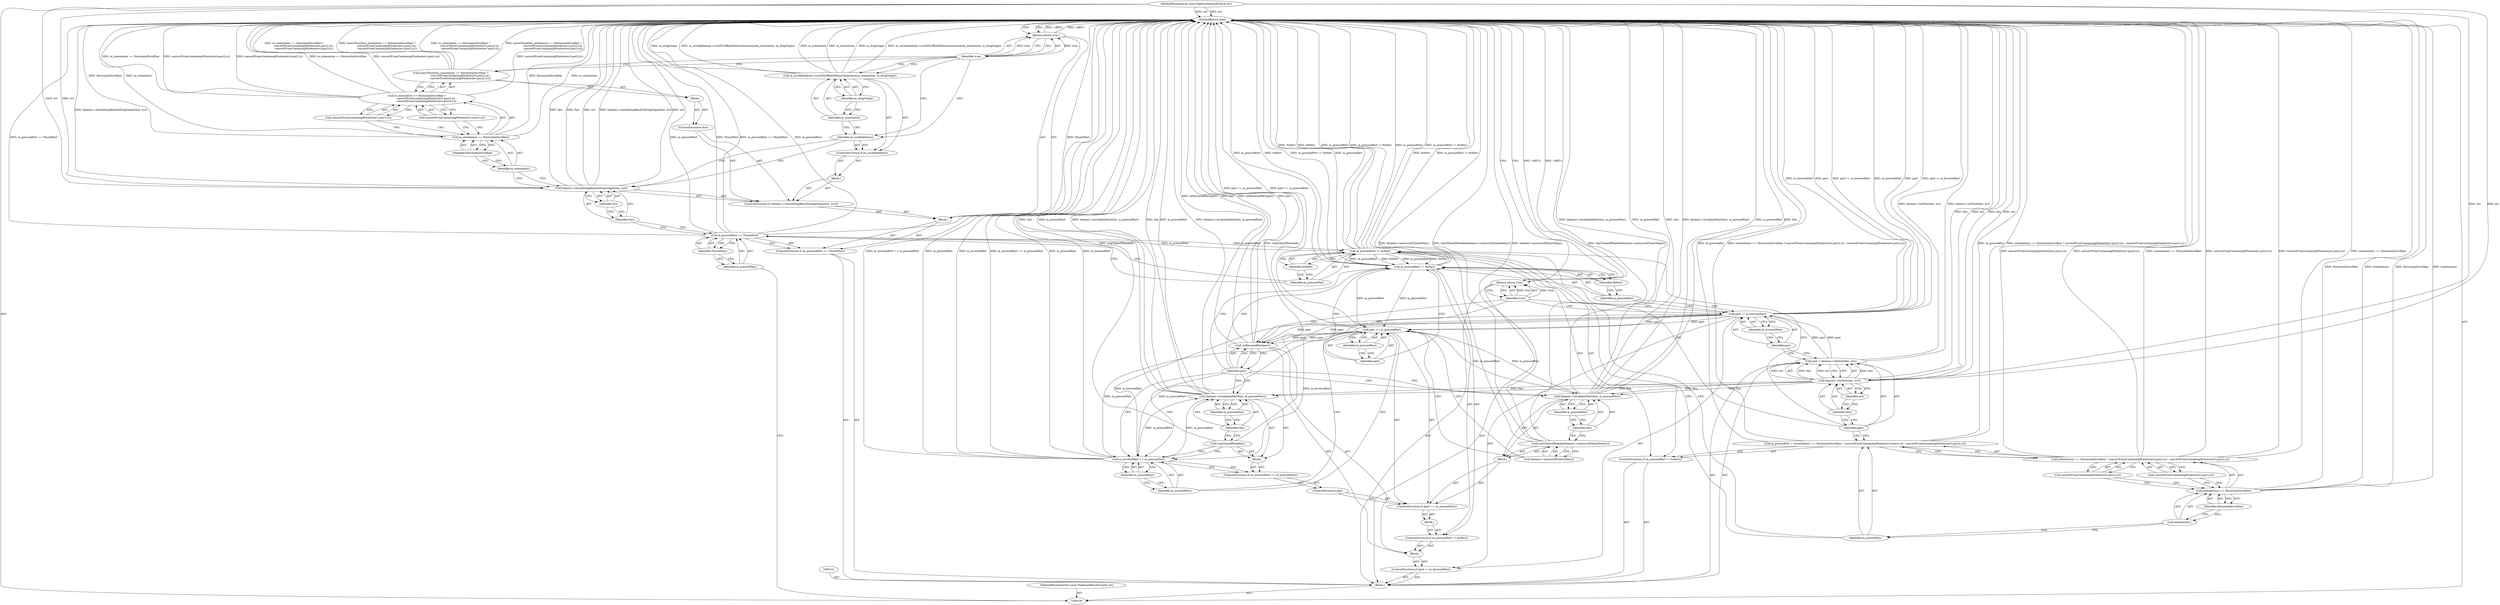 digraph "0_Chrome_294474c162b13937a6474955c6594b3657379c1e_0" {
"1000181" [label="(MethodReturn,bool)"];
"1000101" [label="(MethodParameterIn,const PlatformMouseEvent& evt)"];
"1000256" [label="(MethodParameterOut,const PlatformMouseEvent& evt)"];
"1000126" [label="(Call,convertFromContainingWindow(evt.pos()).y())"];
"1000128" [label="(Identifier,true)"];
"1000127" [label="(Return,return true;)"];
"1000132" [label="(Identifier,NoPart)"];
"1000129" [label="(ControlStructure,if (m_pressedPart != NoPart))"];
"1000130" [label="(Call,m_pressedPart != NoPart)"];
"1000131" [label="(Identifier,m_pressedPart)"];
"1000140" [label="(Call,convertFromContainingWindow(evt.pos()).y())"];
"1000135" [label="(Call,orientation() == HorizontalScrollbar ? convertFromContainingWindow(evt.pos()).x() : convertFromContainingWindow(evt.pos()).y())"];
"1000136" [label="(Call,orientation() == HorizontalScrollbar)"];
"1000137" [label="(Call,orientation())"];
"1000138" [label="(Identifier,HorizontalScrollbar)"];
"1000139" [label="(Call,convertFromContainingWindow(evt.pos()).x())"];
"1000133" [label="(Call,m_pressedPos = (orientation() == HorizontalScrollbar ? convertFromContainingWindow(evt.pos()).x() : convertFromContainingWindow(evt.pos()).y()))"];
"1000134" [label="(Identifier,m_pressedPos)"];
"1000142" [label="(Call,part = theme()->hitTest(this, evt))"];
"1000143" [label="(Identifier,part)"];
"1000144" [label="(Call,theme()->hitTest(this, evt))"];
"1000145" [label="(Identifier,this)"];
"1000146" [label="(Identifier,evt)"];
"1000150" [label="(Identifier,m_hoveredPart)"];
"1000151" [label="(Block,)"];
"1000147" [label="(ControlStructure,if (part != m_hoveredPart))"];
"1000148" [label="(Call,part != m_hoveredPart)"];
"1000149" [label="(Identifier,part)"];
"1000102" [label="(Block,)"];
"1000153" [label="(Call,m_pressedPart != NoPart)"];
"1000154" [label="(Identifier,m_pressedPart)"];
"1000155" [label="(Identifier,NoPart)"];
"1000156" [label="(Block,)"];
"1000152" [label="(ControlStructure,if (m_pressedPart != NoPart))"];
"1000157" [label="(ControlStructure,if (part == m_pressedPart))"];
"1000158" [label="(Call,part == m_pressedPart)"];
"1000159" [label="(Identifier,part)"];
"1000160" [label="(Identifier,m_pressedPart)"];
"1000161" [label="(Block,)"];
"1000162" [label="(Call,startTimerIfNeeded(theme()->autoscrollTimerDelay()))"];
"1000163" [label="(Call,theme()->autoscrollTimerDelay())"];
"1000164" [label="(Call,theme()->invalidatePart(this, m_pressedPart))"];
"1000165" [label="(Identifier,this)"];
"1000166" [label="(Identifier,m_pressedPart)"];
"1000167" [label="(ControlStructure,else)"];
"1000168" [label="(ControlStructure,if (m_hoveredPart == m_pressedPart))"];
"1000169" [label="(Call,m_hoveredPart == m_pressedPart)"];
"1000170" [label="(Identifier,m_hoveredPart)"];
"1000171" [label="(Identifier,m_pressedPart)"];
"1000172" [label="(Block,)"];
"1000173" [label="(Call,stopTimerIfNeeded())"];
"1000174" [label="(Call,theme()->invalidatePart(this, m_pressedPart))"];
"1000175" [label="(Identifier,this)"];
"1000176" [label="(Identifier,m_pressedPart)"];
"1000106" [label="(Identifier,ThumbPart)"];
"1000107" [label="(Block,)"];
"1000103" [label="(ControlStructure,if (m_pressedPart == ThumbPart))"];
"1000104" [label="(Call,m_pressedPart == ThumbPart)"];
"1000105" [label="(Identifier,m_pressedPart)"];
"1000178" [label="(Identifier,part)"];
"1000177" [label="(Call,setHoveredPart(part))"];
"1000180" [label="(Identifier,true)"];
"1000179" [label="(Return,return true;)"];
"1000109" [label="(Call,theme()->shouldSnapBackToDragOrigin(this, evt))"];
"1000110" [label="(Identifier,this)"];
"1000111" [label="(Identifier,evt)"];
"1000112" [label="(Block,)"];
"1000108" [label="(ControlStructure,if (theme()->shouldSnapBackToDragOrigin(this, evt)))"];
"1000113" [label="(ControlStructure,if (m_scrollableArea))"];
"1000114" [label="(Identifier,m_scrollableArea)"];
"1000115" [label="(Call,m_scrollableArea->scrollToOffsetWithoutAnimation(m_orientation, m_dragOrigin))"];
"1000116" [label="(Identifier,m_orientation)"];
"1000117" [label="(Identifier,m_dragOrigin)"];
"1000118" [label="(ControlStructure,else)"];
"1000119" [label="(Block,)"];
"1000120" [label="(Call,moveThumb(m_orientation == HorizontalScrollbar ? \n                       convertFromContainingWindow(evt.pos()).x() :\n                       convertFromContainingWindow(evt.pos()).y()))"];
"1000121" [label="(Call,m_orientation == HorizontalScrollbar ? \n                       convertFromContainingWindow(evt.pos()).x() :\n                       convertFromContainingWindow(evt.pos()).y())"];
"1000122" [label="(Call,m_orientation == HorizontalScrollbar)"];
"1000123" [label="(Identifier,m_orientation)"];
"1000124" [label="(Identifier,HorizontalScrollbar)"];
"1000125" [label="(Call,convertFromContainingWindow(evt.pos()).x())"];
"1000181" -> "1000100"  [label="AST: "];
"1000181" -> "1000127"  [label="CFG: "];
"1000181" -> "1000179"  [label="CFG: "];
"1000127" -> "1000181"  [label="DDG: <RET>"];
"1000121" -> "1000181"  [label="DDG: convertFromContainingWindow(evt.pos()).x()"];
"1000121" -> "1000181"  [label="DDG: convertFromContainingWindow(evt.pos()).y()"];
"1000121" -> "1000181"  [label="DDG: m_orientation == HorizontalScrollbar"];
"1000169" -> "1000181"  [label="DDG: m_hoveredPart == m_pressedPart"];
"1000169" -> "1000181"  [label="DDG: m_pressedPart"];
"1000169" -> "1000181"  [label="DDG: m_hoveredPart"];
"1000104" -> "1000181"  [label="DDG: m_pressedPart == ThumbPart"];
"1000104" -> "1000181"  [label="DDG: m_pressedPart"];
"1000104" -> "1000181"  [label="DDG: ThumbPart"];
"1000153" -> "1000181"  [label="DDG: m_pressedPart != NoPart"];
"1000153" -> "1000181"  [label="DDG: m_pressedPart"];
"1000153" -> "1000181"  [label="DDG: NoPart"];
"1000136" -> "1000181"  [label="DDG: HorizontalScrollbar"];
"1000136" -> "1000181"  [label="DDG: orientation()"];
"1000177" -> "1000181"  [label="DDG: part"];
"1000177" -> "1000181"  [label="DDG: setHoveredPart(part)"];
"1000115" -> "1000181"  [label="DDG: m_dragOrigin"];
"1000115" -> "1000181"  [label="DDG: m_scrollableArea->scrollToOffsetWithoutAnimation(m_orientation, m_dragOrigin)"];
"1000115" -> "1000181"  [label="DDG: m_orientation"];
"1000130" -> "1000181"  [label="DDG: m_pressedPart != NoPart"];
"1000130" -> "1000181"  [label="DDG: NoPart"];
"1000130" -> "1000181"  [label="DDG: m_pressedPart"];
"1000164" -> "1000181"  [label="DDG: theme()->invalidatePart(this, m_pressedPart)"];
"1000164" -> "1000181"  [label="DDG: m_pressedPart"];
"1000164" -> "1000181"  [label="DDG: this"];
"1000122" -> "1000181"  [label="DDG: m_orientation"];
"1000122" -> "1000181"  [label="DDG: HorizontalScrollbar"];
"1000135" -> "1000181"  [label="DDG: convertFromContainingWindow(evt.pos()).x()"];
"1000135" -> "1000181"  [label="DDG: convertFromContainingWindow(evt.pos()).y()"];
"1000135" -> "1000181"  [label="DDG: orientation() == HorizontalScrollbar"];
"1000158" -> "1000181"  [label="DDG: part == m_pressedPart"];
"1000142" -> "1000181"  [label="DDG: theme()->hitTest(this, evt)"];
"1000133" -> "1000181"  [label="DDG: m_pressedPos"];
"1000133" -> "1000181"  [label="DDG: orientation() == HorizontalScrollbar ? convertFromContainingWindow(evt.pos()).x() : convertFromContainingWindow(evt.pos()).y()"];
"1000120" -> "1000181"  [label="DDG: m_orientation == HorizontalScrollbar ? \n                       convertFromContainingWindow(evt.pos()).x() :\n                       convertFromContainingWindow(evt.pos()).y()"];
"1000120" -> "1000181"  [label="DDG: moveThumb(m_orientation == HorizontalScrollbar ? \n                       convertFromContainingWindow(evt.pos()).x() :\n                       convertFromContainingWindow(evt.pos()).y())"];
"1000148" -> "1000181"  [label="DDG: part"];
"1000148" -> "1000181"  [label="DDG: part != m_hoveredPart"];
"1000148" -> "1000181"  [label="DDG: m_hoveredPart"];
"1000174" -> "1000181"  [label="DDG: m_pressedPart"];
"1000174" -> "1000181"  [label="DDG: theme()->invalidatePart(this, m_pressedPart)"];
"1000174" -> "1000181"  [label="DDG: this"];
"1000101" -> "1000181"  [label="DDG: evt"];
"1000109" -> "1000181"  [label="DDG: this"];
"1000109" -> "1000181"  [label="DDG: evt"];
"1000109" -> "1000181"  [label="DDG: theme()->shouldSnapBackToDragOrigin(this, evt)"];
"1000173" -> "1000181"  [label="DDG: stopTimerIfNeeded()"];
"1000144" -> "1000181"  [label="DDG: this"];
"1000144" -> "1000181"  [label="DDG: evt"];
"1000162" -> "1000181"  [label="DDG: theme()->autoscrollTimerDelay()"];
"1000162" -> "1000181"  [label="DDG: startTimerIfNeeded(theme()->autoscrollTimerDelay())"];
"1000179" -> "1000181"  [label="DDG: <RET>"];
"1000101" -> "1000100"  [label="AST: "];
"1000101" -> "1000181"  [label="DDG: evt"];
"1000101" -> "1000109"  [label="DDG: evt"];
"1000101" -> "1000144"  [label="DDG: evt"];
"1000256" -> "1000100"  [label="AST: "];
"1000126" -> "1000121"  [label="AST: "];
"1000126" -> "1000122"  [label="CFG: "];
"1000121" -> "1000126"  [label="CFG: "];
"1000128" -> "1000127"  [label="AST: "];
"1000128" -> "1000115"  [label="CFG: "];
"1000128" -> "1000114"  [label="CFG: "];
"1000128" -> "1000120"  [label="CFG: "];
"1000127" -> "1000128"  [label="CFG: "];
"1000128" -> "1000127"  [label="DDG: true"];
"1000127" -> "1000107"  [label="AST: "];
"1000127" -> "1000128"  [label="CFG: "];
"1000128" -> "1000127"  [label="AST: "];
"1000181" -> "1000127"  [label="CFG: "];
"1000127" -> "1000181"  [label="DDG: <RET>"];
"1000128" -> "1000127"  [label="DDG: true"];
"1000132" -> "1000130"  [label="AST: "];
"1000132" -> "1000131"  [label="CFG: "];
"1000130" -> "1000132"  [label="CFG: "];
"1000129" -> "1000102"  [label="AST: "];
"1000130" -> "1000129"  [label="AST: "];
"1000133" -> "1000129"  [label="AST: "];
"1000130" -> "1000129"  [label="AST: "];
"1000130" -> "1000132"  [label="CFG: "];
"1000131" -> "1000130"  [label="AST: "];
"1000132" -> "1000130"  [label="AST: "];
"1000134" -> "1000130"  [label="CFG: "];
"1000143" -> "1000130"  [label="CFG: "];
"1000130" -> "1000181"  [label="DDG: m_pressedPart != NoPart"];
"1000130" -> "1000181"  [label="DDG: NoPart"];
"1000130" -> "1000181"  [label="DDG: m_pressedPart"];
"1000104" -> "1000130"  [label="DDG: m_pressedPart"];
"1000130" -> "1000153"  [label="DDG: m_pressedPart"];
"1000130" -> "1000153"  [label="DDG: NoPart"];
"1000131" -> "1000130"  [label="AST: "];
"1000131" -> "1000104"  [label="CFG: "];
"1000132" -> "1000131"  [label="CFG: "];
"1000140" -> "1000135"  [label="AST: "];
"1000140" -> "1000136"  [label="CFG: "];
"1000135" -> "1000140"  [label="CFG: "];
"1000135" -> "1000133"  [label="AST: "];
"1000135" -> "1000139"  [label="CFG: "];
"1000135" -> "1000140"  [label="CFG: "];
"1000136" -> "1000135"  [label="AST: "];
"1000139" -> "1000135"  [label="AST: "];
"1000140" -> "1000135"  [label="AST: "];
"1000133" -> "1000135"  [label="CFG: "];
"1000135" -> "1000181"  [label="DDG: convertFromContainingWindow(evt.pos()).x()"];
"1000135" -> "1000181"  [label="DDG: convertFromContainingWindow(evt.pos()).y()"];
"1000135" -> "1000181"  [label="DDG: orientation() == HorizontalScrollbar"];
"1000136" -> "1000135"  [label="AST: "];
"1000136" -> "1000138"  [label="CFG: "];
"1000137" -> "1000136"  [label="AST: "];
"1000138" -> "1000136"  [label="AST: "];
"1000139" -> "1000136"  [label="CFG: "];
"1000140" -> "1000136"  [label="CFG: "];
"1000136" -> "1000181"  [label="DDG: HorizontalScrollbar"];
"1000136" -> "1000181"  [label="DDG: orientation()"];
"1000137" -> "1000136"  [label="AST: "];
"1000137" -> "1000134"  [label="CFG: "];
"1000138" -> "1000137"  [label="CFG: "];
"1000138" -> "1000136"  [label="AST: "];
"1000138" -> "1000137"  [label="CFG: "];
"1000136" -> "1000138"  [label="CFG: "];
"1000139" -> "1000135"  [label="AST: "];
"1000139" -> "1000136"  [label="CFG: "];
"1000135" -> "1000139"  [label="CFG: "];
"1000133" -> "1000129"  [label="AST: "];
"1000133" -> "1000135"  [label="CFG: "];
"1000134" -> "1000133"  [label="AST: "];
"1000135" -> "1000133"  [label="AST: "];
"1000143" -> "1000133"  [label="CFG: "];
"1000133" -> "1000181"  [label="DDG: m_pressedPos"];
"1000133" -> "1000181"  [label="DDG: orientation() == HorizontalScrollbar ? convertFromContainingWindow(evt.pos()).x() : convertFromContainingWindow(evt.pos()).y()"];
"1000134" -> "1000133"  [label="AST: "];
"1000134" -> "1000130"  [label="CFG: "];
"1000137" -> "1000134"  [label="CFG: "];
"1000142" -> "1000102"  [label="AST: "];
"1000142" -> "1000144"  [label="CFG: "];
"1000143" -> "1000142"  [label="AST: "];
"1000144" -> "1000142"  [label="AST: "];
"1000149" -> "1000142"  [label="CFG: "];
"1000142" -> "1000181"  [label="DDG: theme()->hitTest(this, evt)"];
"1000144" -> "1000142"  [label="DDG: this"];
"1000144" -> "1000142"  [label="DDG: evt"];
"1000142" -> "1000148"  [label="DDG: part"];
"1000143" -> "1000142"  [label="AST: "];
"1000143" -> "1000133"  [label="CFG: "];
"1000143" -> "1000130"  [label="CFG: "];
"1000145" -> "1000143"  [label="CFG: "];
"1000144" -> "1000142"  [label="AST: "];
"1000144" -> "1000146"  [label="CFG: "];
"1000145" -> "1000144"  [label="AST: "];
"1000146" -> "1000144"  [label="AST: "];
"1000142" -> "1000144"  [label="CFG: "];
"1000144" -> "1000181"  [label="DDG: this"];
"1000144" -> "1000181"  [label="DDG: evt"];
"1000144" -> "1000142"  [label="DDG: this"];
"1000144" -> "1000142"  [label="DDG: evt"];
"1000101" -> "1000144"  [label="DDG: evt"];
"1000144" -> "1000164"  [label="DDG: this"];
"1000144" -> "1000174"  [label="DDG: this"];
"1000145" -> "1000144"  [label="AST: "];
"1000145" -> "1000143"  [label="CFG: "];
"1000146" -> "1000145"  [label="CFG: "];
"1000146" -> "1000144"  [label="AST: "];
"1000146" -> "1000145"  [label="CFG: "];
"1000144" -> "1000146"  [label="CFG: "];
"1000150" -> "1000148"  [label="AST: "];
"1000150" -> "1000149"  [label="CFG: "];
"1000148" -> "1000150"  [label="CFG: "];
"1000151" -> "1000147"  [label="AST: "];
"1000152" -> "1000151"  [label="AST: "];
"1000177" -> "1000151"  [label="AST: "];
"1000147" -> "1000102"  [label="AST: "];
"1000148" -> "1000147"  [label="AST: "];
"1000151" -> "1000147"  [label="AST: "];
"1000148" -> "1000147"  [label="AST: "];
"1000148" -> "1000150"  [label="CFG: "];
"1000149" -> "1000148"  [label="AST: "];
"1000150" -> "1000148"  [label="AST: "];
"1000154" -> "1000148"  [label="CFG: "];
"1000180" -> "1000148"  [label="CFG: "];
"1000148" -> "1000181"  [label="DDG: part"];
"1000148" -> "1000181"  [label="DDG: part != m_hoveredPart"];
"1000148" -> "1000181"  [label="DDG: m_hoveredPart"];
"1000142" -> "1000148"  [label="DDG: part"];
"1000148" -> "1000158"  [label="DDG: part"];
"1000148" -> "1000169"  [label="DDG: m_hoveredPart"];
"1000148" -> "1000177"  [label="DDG: part"];
"1000149" -> "1000148"  [label="AST: "];
"1000149" -> "1000142"  [label="CFG: "];
"1000150" -> "1000149"  [label="CFG: "];
"1000102" -> "1000100"  [label="AST: "];
"1000103" -> "1000102"  [label="AST: "];
"1000129" -> "1000102"  [label="AST: "];
"1000141" -> "1000102"  [label="AST: "];
"1000142" -> "1000102"  [label="AST: "];
"1000147" -> "1000102"  [label="AST: "];
"1000179" -> "1000102"  [label="AST: "];
"1000153" -> "1000152"  [label="AST: "];
"1000153" -> "1000155"  [label="CFG: "];
"1000154" -> "1000153"  [label="AST: "];
"1000155" -> "1000153"  [label="AST: "];
"1000159" -> "1000153"  [label="CFG: "];
"1000178" -> "1000153"  [label="CFG: "];
"1000153" -> "1000181"  [label="DDG: m_pressedPart != NoPart"];
"1000153" -> "1000181"  [label="DDG: m_pressedPart"];
"1000153" -> "1000181"  [label="DDG: NoPart"];
"1000130" -> "1000153"  [label="DDG: m_pressedPart"];
"1000130" -> "1000153"  [label="DDG: NoPart"];
"1000153" -> "1000158"  [label="DDG: m_pressedPart"];
"1000154" -> "1000153"  [label="AST: "];
"1000154" -> "1000148"  [label="CFG: "];
"1000155" -> "1000154"  [label="CFG: "];
"1000155" -> "1000153"  [label="AST: "];
"1000155" -> "1000154"  [label="CFG: "];
"1000153" -> "1000155"  [label="CFG: "];
"1000156" -> "1000152"  [label="AST: "];
"1000157" -> "1000156"  [label="AST: "];
"1000152" -> "1000151"  [label="AST: "];
"1000153" -> "1000152"  [label="AST: "];
"1000156" -> "1000152"  [label="AST: "];
"1000157" -> "1000156"  [label="AST: "];
"1000158" -> "1000157"  [label="AST: "];
"1000161" -> "1000157"  [label="AST: "];
"1000167" -> "1000157"  [label="AST: "];
"1000158" -> "1000157"  [label="AST: "];
"1000158" -> "1000160"  [label="CFG: "];
"1000159" -> "1000158"  [label="AST: "];
"1000160" -> "1000158"  [label="AST: "];
"1000163" -> "1000158"  [label="CFG: "];
"1000170" -> "1000158"  [label="CFG: "];
"1000158" -> "1000181"  [label="DDG: part == m_pressedPart"];
"1000148" -> "1000158"  [label="DDG: part"];
"1000153" -> "1000158"  [label="DDG: m_pressedPart"];
"1000158" -> "1000164"  [label="DDG: m_pressedPart"];
"1000158" -> "1000169"  [label="DDG: m_pressedPart"];
"1000158" -> "1000177"  [label="DDG: part"];
"1000159" -> "1000158"  [label="AST: "];
"1000159" -> "1000153"  [label="CFG: "];
"1000160" -> "1000159"  [label="CFG: "];
"1000160" -> "1000158"  [label="AST: "];
"1000160" -> "1000159"  [label="CFG: "];
"1000158" -> "1000160"  [label="CFG: "];
"1000161" -> "1000157"  [label="AST: "];
"1000162" -> "1000161"  [label="AST: "];
"1000164" -> "1000161"  [label="AST: "];
"1000162" -> "1000161"  [label="AST: "];
"1000162" -> "1000163"  [label="CFG: "];
"1000163" -> "1000162"  [label="AST: "];
"1000165" -> "1000162"  [label="CFG: "];
"1000162" -> "1000181"  [label="DDG: theme()->autoscrollTimerDelay()"];
"1000162" -> "1000181"  [label="DDG: startTimerIfNeeded(theme()->autoscrollTimerDelay())"];
"1000163" -> "1000162"  [label="AST: "];
"1000163" -> "1000158"  [label="CFG: "];
"1000162" -> "1000163"  [label="CFG: "];
"1000164" -> "1000161"  [label="AST: "];
"1000164" -> "1000166"  [label="CFG: "];
"1000165" -> "1000164"  [label="AST: "];
"1000166" -> "1000164"  [label="AST: "];
"1000178" -> "1000164"  [label="CFG: "];
"1000164" -> "1000181"  [label="DDG: theme()->invalidatePart(this, m_pressedPart)"];
"1000164" -> "1000181"  [label="DDG: m_pressedPart"];
"1000164" -> "1000181"  [label="DDG: this"];
"1000144" -> "1000164"  [label="DDG: this"];
"1000158" -> "1000164"  [label="DDG: m_pressedPart"];
"1000165" -> "1000164"  [label="AST: "];
"1000165" -> "1000162"  [label="CFG: "];
"1000166" -> "1000165"  [label="CFG: "];
"1000166" -> "1000164"  [label="AST: "];
"1000166" -> "1000165"  [label="CFG: "];
"1000164" -> "1000166"  [label="CFG: "];
"1000167" -> "1000157"  [label="AST: "];
"1000168" -> "1000167"  [label="AST: "];
"1000168" -> "1000167"  [label="AST: "];
"1000169" -> "1000168"  [label="AST: "];
"1000172" -> "1000168"  [label="AST: "];
"1000169" -> "1000168"  [label="AST: "];
"1000169" -> "1000171"  [label="CFG: "];
"1000170" -> "1000169"  [label="AST: "];
"1000171" -> "1000169"  [label="AST: "];
"1000173" -> "1000169"  [label="CFG: "];
"1000178" -> "1000169"  [label="CFG: "];
"1000169" -> "1000181"  [label="DDG: m_hoveredPart == m_pressedPart"];
"1000169" -> "1000181"  [label="DDG: m_pressedPart"];
"1000169" -> "1000181"  [label="DDG: m_hoveredPart"];
"1000148" -> "1000169"  [label="DDG: m_hoveredPart"];
"1000158" -> "1000169"  [label="DDG: m_pressedPart"];
"1000169" -> "1000174"  [label="DDG: m_pressedPart"];
"1000170" -> "1000169"  [label="AST: "];
"1000170" -> "1000158"  [label="CFG: "];
"1000171" -> "1000170"  [label="CFG: "];
"1000171" -> "1000169"  [label="AST: "];
"1000171" -> "1000170"  [label="CFG: "];
"1000169" -> "1000171"  [label="CFG: "];
"1000172" -> "1000168"  [label="AST: "];
"1000173" -> "1000172"  [label="AST: "];
"1000174" -> "1000172"  [label="AST: "];
"1000173" -> "1000172"  [label="AST: "];
"1000173" -> "1000169"  [label="CFG: "];
"1000175" -> "1000173"  [label="CFG: "];
"1000173" -> "1000181"  [label="DDG: stopTimerIfNeeded()"];
"1000174" -> "1000172"  [label="AST: "];
"1000174" -> "1000176"  [label="CFG: "];
"1000175" -> "1000174"  [label="AST: "];
"1000176" -> "1000174"  [label="AST: "];
"1000178" -> "1000174"  [label="CFG: "];
"1000174" -> "1000181"  [label="DDG: m_pressedPart"];
"1000174" -> "1000181"  [label="DDG: theme()->invalidatePart(this, m_pressedPart)"];
"1000174" -> "1000181"  [label="DDG: this"];
"1000144" -> "1000174"  [label="DDG: this"];
"1000169" -> "1000174"  [label="DDG: m_pressedPart"];
"1000175" -> "1000174"  [label="AST: "];
"1000175" -> "1000173"  [label="CFG: "];
"1000176" -> "1000175"  [label="CFG: "];
"1000176" -> "1000174"  [label="AST: "];
"1000176" -> "1000175"  [label="CFG: "];
"1000174" -> "1000176"  [label="CFG: "];
"1000106" -> "1000104"  [label="AST: "];
"1000106" -> "1000105"  [label="CFG: "];
"1000104" -> "1000106"  [label="CFG: "];
"1000107" -> "1000103"  [label="AST: "];
"1000108" -> "1000107"  [label="AST: "];
"1000127" -> "1000107"  [label="AST: "];
"1000103" -> "1000102"  [label="AST: "];
"1000104" -> "1000103"  [label="AST: "];
"1000107" -> "1000103"  [label="AST: "];
"1000104" -> "1000103"  [label="AST: "];
"1000104" -> "1000106"  [label="CFG: "];
"1000105" -> "1000104"  [label="AST: "];
"1000106" -> "1000104"  [label="AST: "];
"1000110" -> "1000104"  [label="CFG: "];
"1000131" -> "1000104"  [label="CFG: "];
"1000104" -> "1000181"  [label="DDG: m_pressedPart == ThumbPart"];
"1000104" -> "1000181"  [label="DDG: m_pressedPart"];
"1000104" -> "1000181"  [label="DDG: ThumbPart"];
"1000104" -> "1000130"  [label="DDG: m_pressedPart"];
"1000105" -> "1000104"  [label="AST: "];
"1000105" -> "1000100"  [label="CFG: "];
"1000106" -> "1000105"  [label="CFG: "];
"1000178" -> "1000177"  [label="AST: "];
"1000178" -> "1000164"  [label="CFG: "];
"1000178" -> "1000174"  [label="CFG: "];
"1000178" -> "1000169"  [label="CFG: "];
"1000178" -> "1000153"  [label="CFG: "];
"1000177" -> "1000178"  [label="CFG: "];
"1000177" -> "1000151"  [label="AST: "];
"1000177" -> "1000178"  [label="CFG: "];
"1000178" -> "1000177"  [label="AST: "];
"1000180" -> "1000177"  [label="CFG: "];
"1000177" -> "1000181"  [label="DDG: part"];
"1000177" -> "1000181"  [label="DDG: setHoveredPart(part)"];
"1000158" -> "1000177"  [label="DDG: part"];
"1000148" -> "1000177"  [label="DDG: part"];
"1000180" -> "1000179"  [label="AST: "];
"1000180" -> "1000177"  [label="CFG: "];
"1000180" -> "1000148"  [label="CFG: "];
"1000179" -> "1000180"  [label="CFG: "];
"1000180" -> "1000179"  [label="DDG: true"];
"1000179" -> "1000102"  [label="AST: "];
"1000179" -> "1000180"  [label="CFG: "];
"1000180" -> "1000179"  [label="AST: "];
"1000181" -> "1000179"  [label="CFG: "];
"1000179" -> "1000181"  [label="DDG: <RET>"];
"1000180" -> "1000179"  [label="DDG: true"];
"1000109" -> "1000108"  [label="AST: "];
"1000109" -> "1000111"  [label="CFG: "];
"1000110" -> "1000109"  [label="AST: "];
"1000111" -> "1000109"  [label="AST: "];
"1000114" -> "1000109"  [label="CFG: "];
"1000123" -> "1000109"  [label="CFG: "];
"1000109" -> "1000181"  [label="DDG: this"];
"1000109" -> "1000181"  [label="DDG: evt"];
"1000109" -> "1000181"  [label="DDG: theme()->shouldSnapBackToDragOrigin(this, evt)"];
"1000101" -> "1000109"  [label="DDG: evt"];
"1000110" -> "1000109"  [label="AST: "];
"1000110" -> "1000104"  [label="CFG: "];
"1000111" -> "1000110"  [label="CFG: "];
"1000111" -> "1000109"  [label="AST: "];
"1000111" -> "1000110"  [label="CFG: "];
"1000109" -> "1000111"  [label="CFG: "];
"1000112" -> "1000108"  [label="AST: "];
"1000113" -> "1000112"  [label="AST: "];
"1000108" -> "1000107"  [label="AST: "];
"1000109" -> "1000108"  [label="AST: "];
"1000112" -> "1000108"  [label="AST: "];
"1000118" -> "1000108"  [label="AST: "];
"1000113" -> "1000112"  [label="AST: "];
"1000114" -> "1000113"  [label="AST: "];
"1000115" -> "1000113"  [label="AST: "];
"1000114" -> "1000113"  [label="AST: "];
"1000114" -> "1000109"  [label="CFG: "];
"1000116" -> "1000114"  [label="CFG: "];
"1000128" -> "1000114"  [label="CFG: "];
"1000115" -> "1000113"  [label="AST: "];
"1000115" -> "1000117"  [label="CFG: "];
"1000116" -> "1000115"  [label="AST: "];
"1000117" -> "1000115"  [label="AST: "];
"1000128" -> "1000115"  [label="CFG: "];
"1000115" -> "1000181"  [label="DDG: m_dragOrigin"];
"1000115" -> "1000181"  [label="DDG: m_scrollableArea->scrollToOffsetWithoutAnimation(m_orientation, m_dragOrigin)"];
"1000115" -> "1000181"  [label="DDG: m_orientation"];
"1000116" -> "1000115"  [label="AST: "];
"1000116" -> "1000114"  [label="CFG: "];
"1000117" -> "1000116"  [label="CFG: "];
"1000117" -> "1000115"  [label="AST: "];
"1000117" -> "1000116"  [label="CFG: "];
"1000115" -> "1000117"  [label="CFG: "];
"1000118" -> "1000108"  [label="AST: "];
"1000119" -> "1000118"  [label="AST: "];
"1000119" -> "1000118"  [label="AST: "];
"1000120" -> "1000119"  [label="AST: "];
"1000120" -> "1000119"  [label="AST: "];
"1000120" -> "1000121"  [label="CFG: "];
"1000121" -> "1000120"  [label="AST: "];
"1000128" -> "1000120"  [label="CFG: "];
"1000120" -> "1000181"  [label="DDG: m_orientation == HorizontalScrollbar ? \n                       convertFromContainingWindow(evt.pos()).x() :\n                       convertFromContainingWindow(evt.pos()).y()"];
"1000120" -> "1000181"  [label="DDG: moveThumb(m_orientation == HorizontalScrollbar ? \n                       convertFromContainingWindow(evt.pos()).x() :\n                       convertFromContainingWindow(evt.pos()).y())"];
"1000121" -> "1000120"  [label="AST: "];
"1000121" -> "1000125"  [label="CFG: "];
"1000121" -> "1000126"  [label="CFG: "];
"1000122" -> "1000121"  [label="AST: "];
"1000125" -> "1000121"  [label="AST: "];
"1000126" -> "1000121"  [label="AST: "];
"1000120" -> "1000121"  [label="CFG: "];
"1000121" -> "1000181"  [label="DDG: convertFromContainingWindow(evt.pos()).x()"];
"1000121" -> "1000181"  [label="DDG: convertFromContainingWindow(evt.pos()).y()"];
"1000121" -> "1000181"  [label="DDG: m_orientation == HorizontalScrollbar"];
"1000122" -> "1000121"  [label="AST: "];
"1000122" -> "1000124"  [label="CFG: "];
"1000123" -> "1000122"  [label="AST: "];
"1000124" -> "1000122"  [label="AST: "];
"1000125" -> "1000122"  [label="CFG: "];
"1000126" -> "1000122"  [label="CFG: "];
"1000122" -> "1000181"  [label="DDG: m_orientation"];
"1000122" -> "1000181"  [label="DDG: HorizontalScrollbar"];
"1000123" -> "1000122"  [label="AST: "];
"1000123" -> "1000109"  [label="CFG: "];
"1000124" -> "1000123"  [label="CFG: "];
"1000124" -> "1000122"  [label="AST: "];
"1000124" -> "1000123"  [label="CFG: "];
"1000122" -> "1000124"  [label="CFG: "];
"1000125" -> "1000121"  [label="AST: "];
"1000125" -> "1000122"  [label="CFG: "];
"1000121" -> "1000125"  [label="CFG: "];
}
